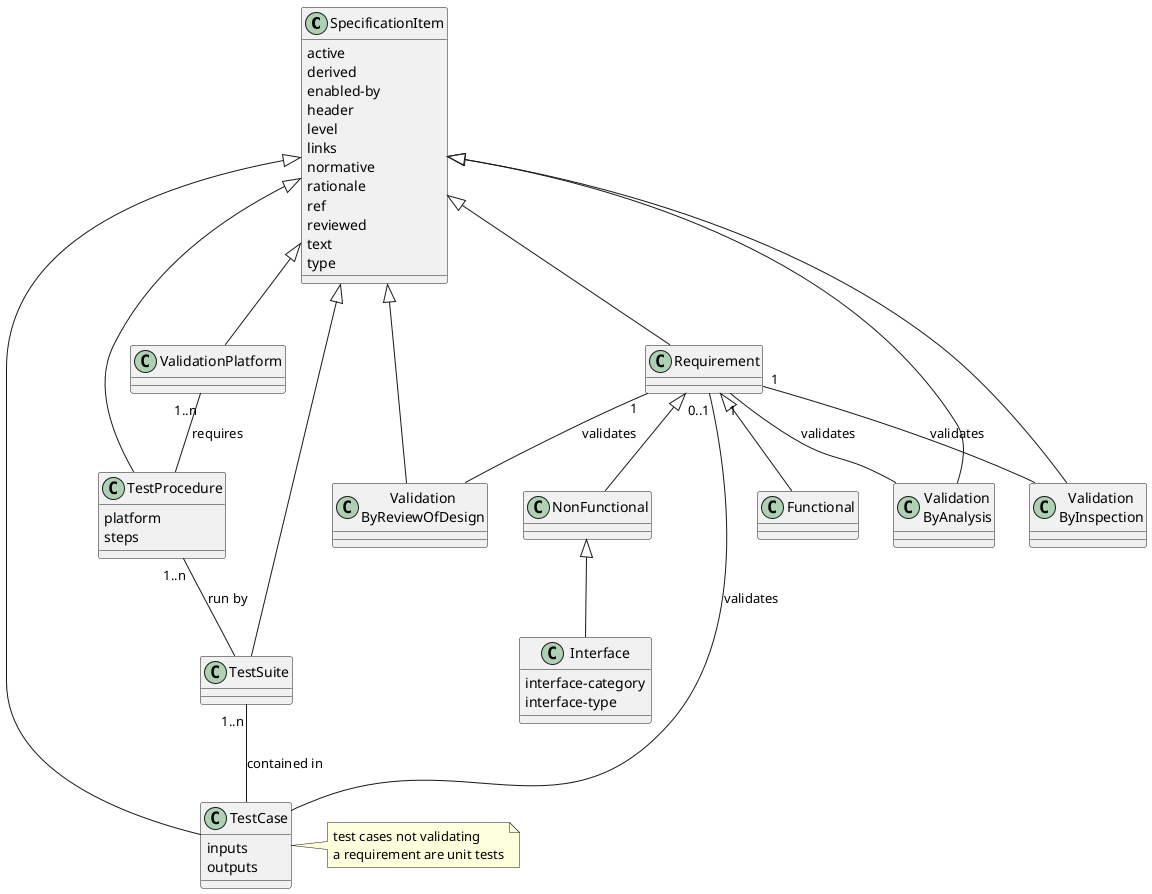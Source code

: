 ' SPDX-License-Identifier: CC-BY-SA-4.0

' Copyright (C) 2019 embedded brains GmbH

@startuml

class SpecificationItem {
  active
  derived
  enabled-by
  header
  level
  links
  normative
  rationale
  ref
  reviewed
  text
  type
}

class Interface {
  interface-category
  interface-type
}

class TestProcedure {
  platform
  steps
}

class TestCase {
  inputs
  outputs
}

class TestCase

note right: test cases not validating\na requirement are unit tests

SpecificationItem <|-- Requirement
Requirement <|-- Functional
Requirement <|-- NonFunctional
NonFunctional <|-- Interface
SpecificationItem <|-- TestProcedure
SpecificationItem <|-- TestSuite
SpecificationItem <|-- TestCase
SpecificationItem <|-- Validation\nByAnalysis
SpecificationItem <|-- Validation\nByInspection
SpecificationItem <|-- Validation\nByReviewOfDesign
SpecificationItem <|-- ValidationPlatform
TestProcedure "1..n" -- TestSuite : "run by"
TestSuite "1..n" -- TestCase : "contained in"
ValidationPlatform "1..n" -- TestProcedure : "requires"
Requirement "0..1" -- TestCase : "validates"
Requirement "1" -- Validation\nByAnalysis : "validates"
Requirement "1" -- Validation\nByInspection : "validates"
Requirement "1" -- Validation\nByReviewOfDesign : "validates"

@enduml
